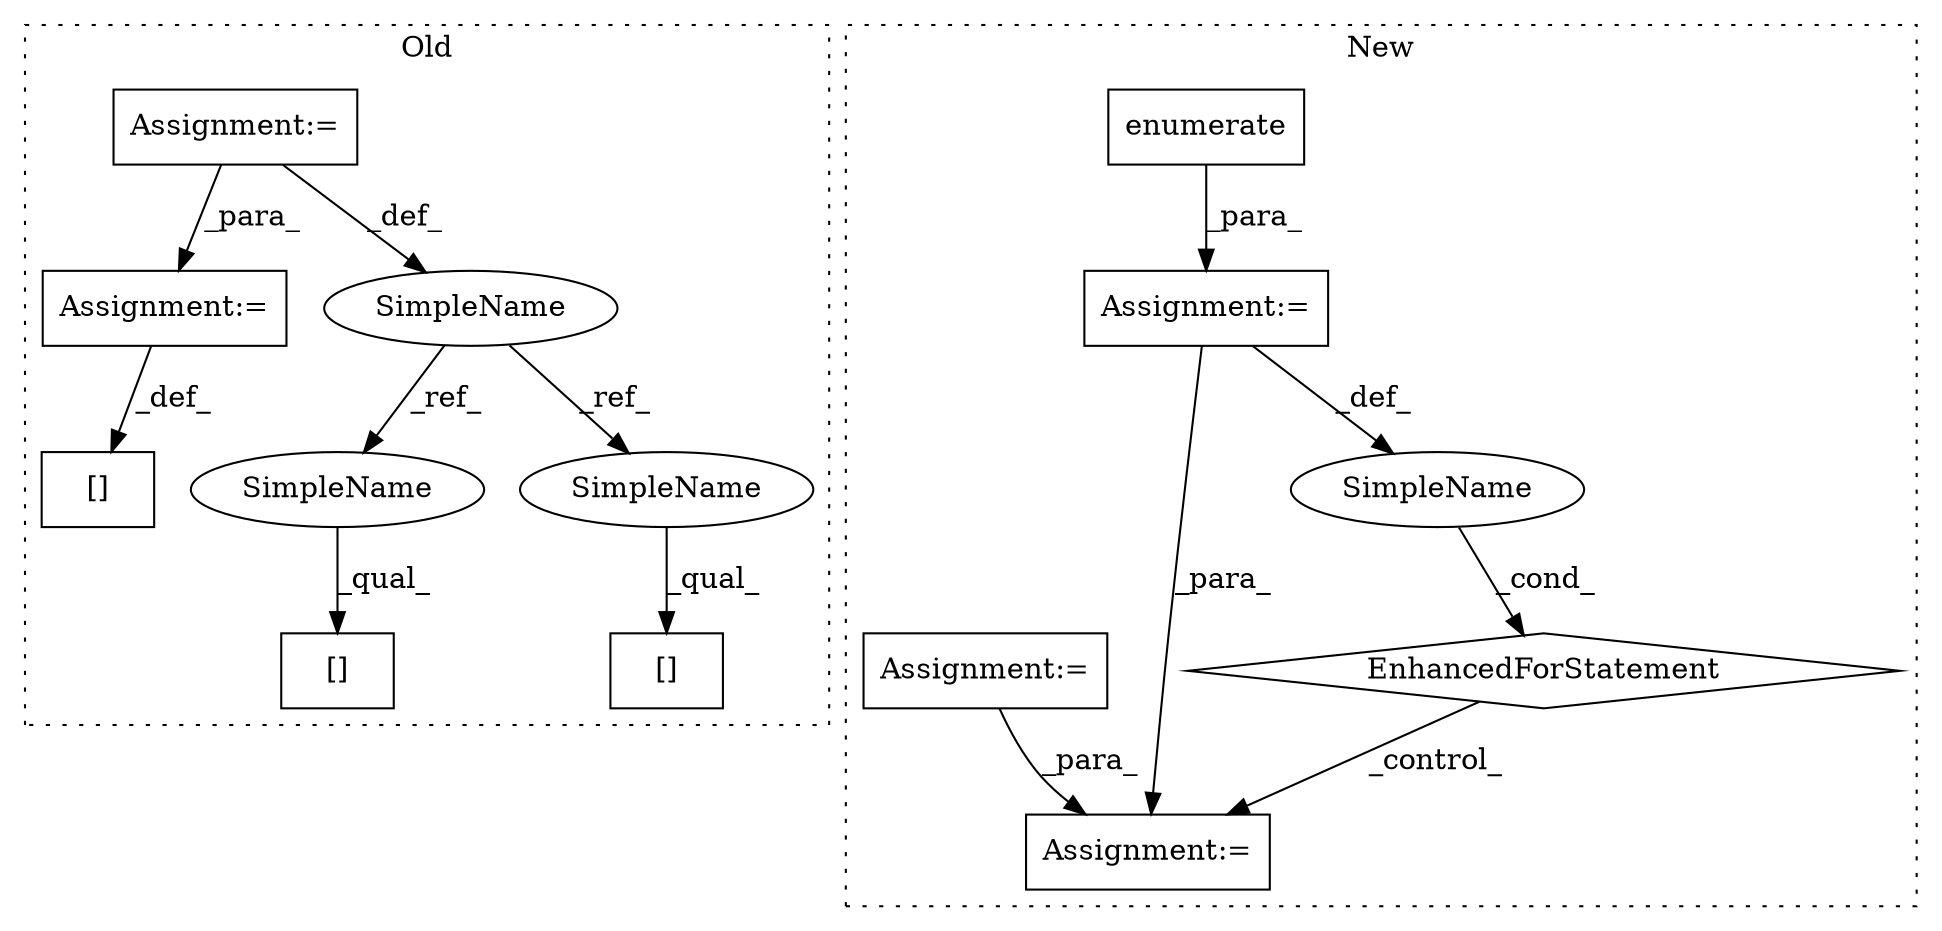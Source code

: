 digraph G {
subgraph cluster0 {
1 [label="[]" a="2" s="498,504" l="5,1" shape="box"];
7 [label="Assignment:=" a="7" s="295" l="1" shape="box"];
8 [label="[]" a="2" s="602,608" l="5,1" shape="box"];
9 [label="Assignment:=" a="7" s="521" l="1" shape="box"];
11 [label="[]" a="2" s="515,520" l="4,1" shape="box"];
12 [label="SimpleName" a="42" s="291" l="4" shape="ellipse"];
13 [label="SimpleName" a="42" s="498" l="4" shape="ellipse"];
14 [label="SimpleName" a="42" s="602" l="4" shape="ellipse"];
label = "Old";
style="dotted";
}
subgraph cluster1 {
2 [label="enumerate" a="32" s="529,557" l="10,1" shape="box"];
3 [label="Assignment:=" a="7" s="449,558" l="65,2" shape="box"];
4 [label="EnhancedForStatement" a="70" s="449,558" l="65,2" shape="diamond"];
5 [label="Assignment:=" a="7" s="730" l="2" shape="box"];
6 [label="SimpleName" a="42" s="518" l="8" shape="ellipse"];
10 [label="Assignment:=" a="7" s="427" l="1" shape="box"];
label = "New";
style="dotted";
}
2 -> 3 [label="_para_"];
3 -> 6 [label="_def_"];
3 -> 5 [label="_para_"];
4 -> 5 [label="_control_"];
6 -> 4 [label="_cond_"];
7 -> 9 [label="_para_"];
7 -> 12 [label="_def_"];
9 -> 11 [label="_def_"];
10 -> 5 [label="_para_"];
12 -> 13 [label="_ref_"];
12 -> 14 [label="_ref_"];
13 -> 1 [label="_qual_"];
14 -> 8 [label="_qual_"];
}
